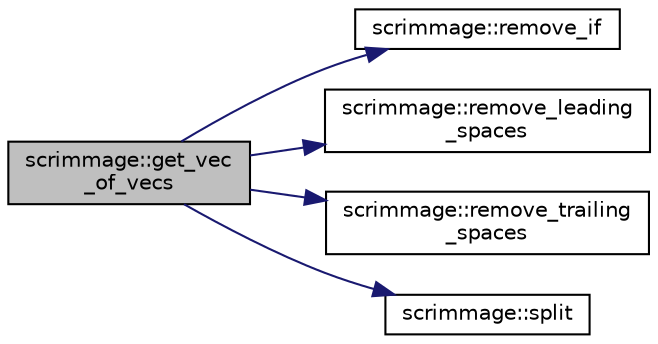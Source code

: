 digraph "scrimmage::get_vec_of_vecs"
{
 // LATEX_PDF_SIZE
  edge [fontname="Helvetica",fontsize="10",labelfontname="Helvetica",labelfontsize="10"];
  node [fontname="Helvetica",fontsize="10",shape=record];
  rankdir="LR";
  Node1 [label="scrimmage::get_vec\l_of_vecs",height=0.2,width=0.4,color="black", fillcolor="grey75", style="filled", fontcolor="black",tooltip=" "];
  Node1 -> Node2 [color="midnightblue",fontsize="10",style="solid",fontname="Helvetica"];
  Node2 [label="scrimmage::remove_if",height=0.2,width=0.4,color="black", fillcolor="white", style="filled",URL="$namespacescrimmage.html#a2f0c4f58fad54ffe4901361122a36412",tooltip="std::remove_if does not work with associative containers."];
  Node1 -> Node3 [color="midnightblue",fontsize="10",style="solid",fontname="Helvetica"];
  Node3 [label="scrimmage::remove_leading\l_spaces",height=0.2,width=0.4,color="black", fillcolor="white", style="filled",URL="$namespacescrimmage.html#a6ce956775b27ff7046c07465ce83bde5",tooltip=" "];
  Node1 -> Node4 [color="midnightblue",fontsize="10",style="solid",fontname="Helvetica"];
  Node4 [label="scrimmage::remove_trailing\l_spaces",height=0.2,width=0.4,color="black", fillcolor="white", style="filled",URL="$namespacescrimmage.html#ad720024e501e58d7e072004a70095ff5",tooltip=" "];
  Node1 -> Node5 [color="midnightblue",fontsize="10",style="solid",fontname="Helvetica"];
  Node5 [label="scrimmage::split",height=0.2,width=0.4,color="black", fillcolor="white", style="filled",URL="$namespacescrimmage.html#aa4fc7e90a63d5191c27c81b3f856166d",tooltip=" "];
}
